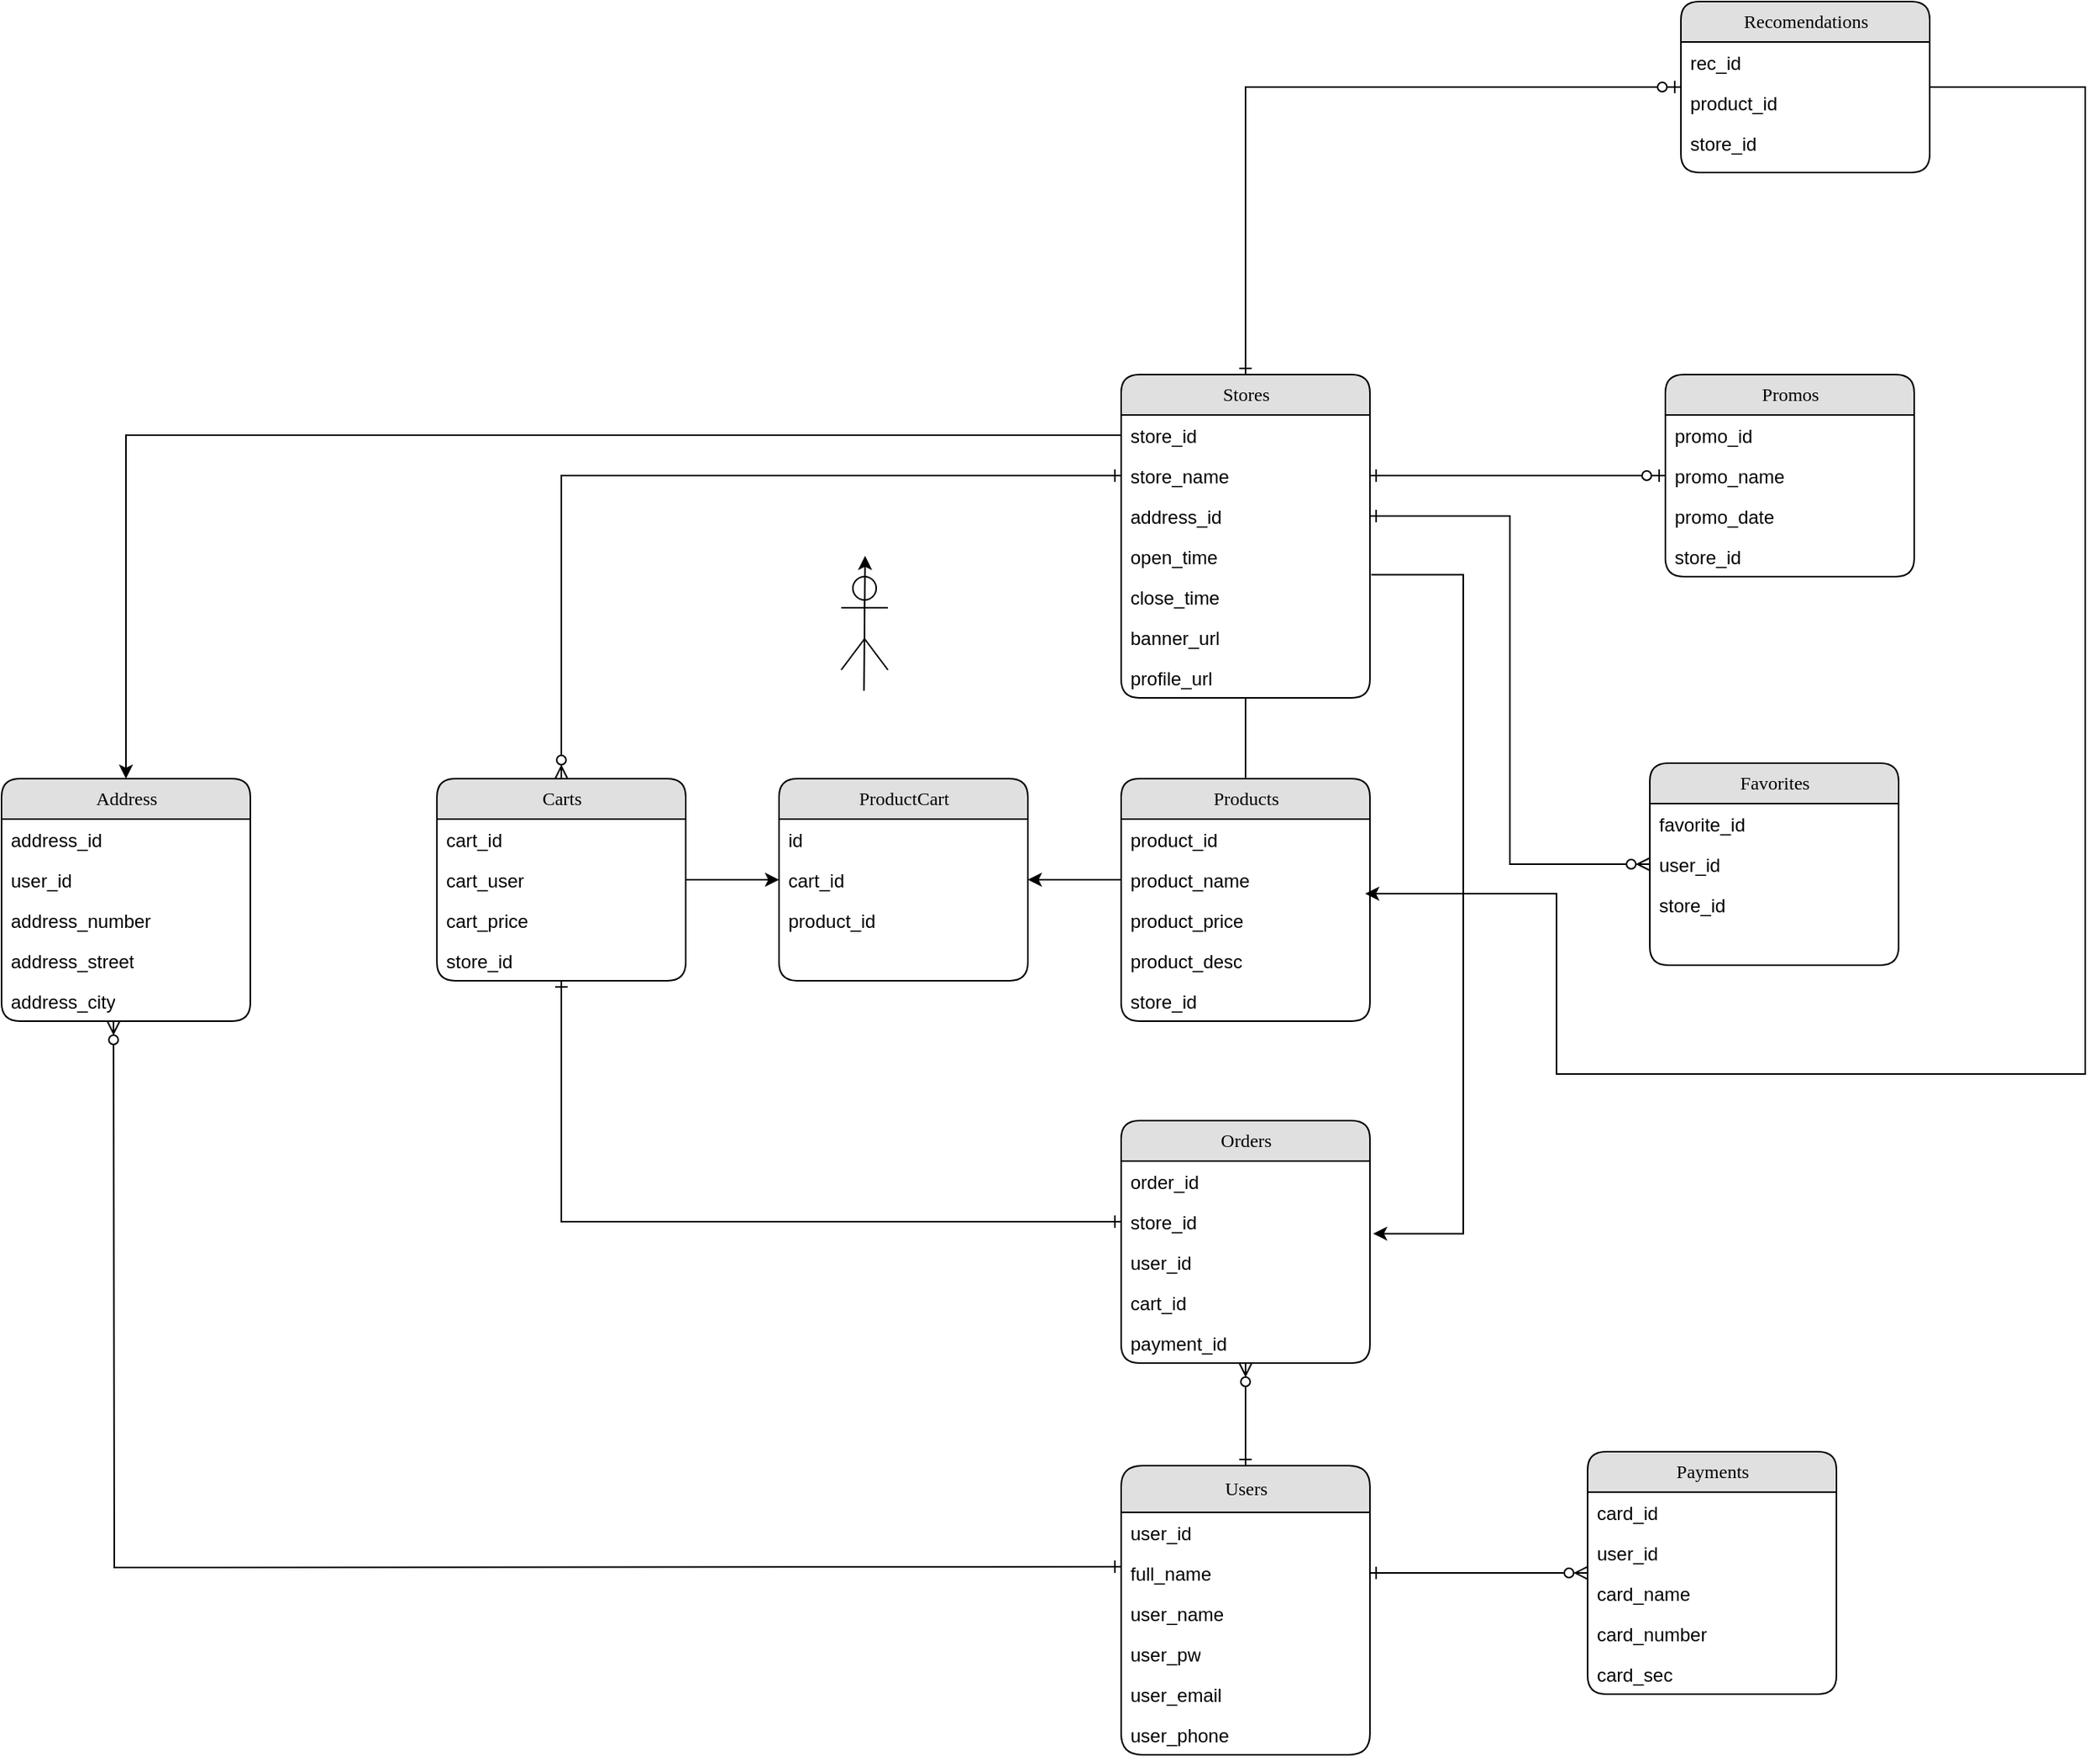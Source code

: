 <mxfile version="24.2.2" type="device">
  <diagram name="Page-1" id="b520641d-4fe3-3701-9064-5fc419738815">
    <mxGraphModel dx="1195" dy="1472" grid="1" gridSize="10" guides="1" tooltips="1" connect="1" arrows="1" fold="1" page="1" pageScale="1" pageWidth="1100" pageHeight="850" background="none" math="0" shadow="0">
      <root>
        <mxCell id="0" />
        <mxCell id="1" parent="0" />
        <mxCell id="NG-elbxsa3YwcpN-TTmp-94" style="edgeStyle=orthogonalEdgeStyle;rounded=0;orthogonalLoop=1;jettySize=auto;html=1;endArrow=ERzeroToMany;endFill=0;startArrow=ERone;startFill=0;" parent="1" source="NG-elbxsa3YwcpN-TTmp-6" target="NG-elbxsa3YwcpN-TTmp-36" edge="1">
          <mxGeometry relative="1" as="geometry" />
        </mxCell>
        <mxCell id="NG-elbxsa3YwcpN-TTmp-6" value="Users" style="swimlane;html=1;fontStyle=0;childLayout=stackLayout;horizontal=1;startSize=30;fillColor=#e0e0e0;horizontalStack=0;resizeParent=1;resizeLast=0;collapsible=1;marginBottom=0;swimlaneFillColor=#ffffff;align=center;rounded=1;shadow=0;comic=0;labelBackgroundColor=none;strokeWidth=1;fontFamily=Verdana;fontSize=12" parent="1" vertex="1">
          <mxGeometry x="830" y="792" width="160" height="186" as="geometry" />
        </mxCell>
        <mxCell id="NG-elbxsa3YwcpN-TTmp-7" value="user_id" style="text;html=1;strokeColor=none;fillColor=none;spacingLeft=4;spacingRight=4;whiteSpace=wrap;overflow=hidden;rotatable=0;points=[[0,0.5],[1,0.5]];portConstraint=eastwest;" parent="NG-elbxsa3YwcpN-TTmp-6" vertex="1">
          <mxGeometry y="30" width="160" height="26" as="geometry" />
        </mxCell>
        <mxCell id="NG-elbxsa3YwcpN-TTmp-8" value="full_name" style="text;html=1;strokeColor=none;fillColor=none;spacingLeft=4;spacingRight=4;whiteSpace=wrap;overflow=hidden;rotatable=0;points=[[0,0.5],[1,0.5]];portConstraint=eastwest;" parent="NG-elbxsa3YwcpN-TTmp-6" vertex="1">
          <mxGeometry y="56" width="160" height="26" as="geometry" />
        </mxCell>
        <mxCell id="QTdUDYWzJ6T_EHZHBYRw-10" value="user_name" style="text;html=1;strokeColor=none;fillColor=none;spacingLeft=4;spacingRight=4;whiteSpace=wrap;overflow=hidden;rotatable=0;points=[[0,0.5],[1,0.5]];portConstraint=eastwest;" parent="NG-elbxsa3YwcpN-TTmp-6" vertex="1">
          <mxGeometry y="82" width="160" height="26" as="geometry" />
        </mxCell>
        <mxCell id="NG-elbxsa3YwcpN-TTmp-64" value="user_pw" style="text;html=1;strokeColor=none;fillColor=none;spacingLeft=4;spacingRight=4;whiteSpace=wrap;overflow=hidden;rotatable=0;points=[[0,0.5],[1,0.5]];portConstraint=eastwest;" parent="NG-elbxsa3YwcpN-TTmp-6" vertex="1">
          <mxGeometry y="108" width="160" height="26" as="geometry" />
        </mxCell>
        <mxCell id="QTdUDYWzJ6T_EHZHBYRw-11" value="user_email" style="text;html=1;strokeColor=none;fillColor=none;spacingLeft=4;spacingRight=4;whiteSpace=wrap;overflow=hidden;rotatable=0;points=[[0,0.5],[1,0.5]];portConstraint=eastwest;" parent="NG-elbxsa3YwcpN-TTmp-6" vertex="1">
          <mxGeometry y="134" width="160" height="26" as="geometry" />
        </mxCell>
        <mxCell id="QTdUDYWzJ6T_EHZHBYRw-18" value="user_phone" style="text;html=1;strokeColor=none;fillColor=none;spacingLeft=4;spacingRight=4;whiteSpace=wrap;overflow=hidden;rotatable=0;points=[[0,0.5],[1,0.5]];portConstraint=eastwest;" parent="NG-elbxsa3YwcpN-TTmp-6" vertex="1">
          <mxGeometry y="160" width="160" height="26" as="geometry" />
        </mxCell>
        <mxCell id="NG-elbxsa3YwcpN-TTmp-76" style="edgeStyle=orthogonalEdgeStyle;rounded=0;orthogonalLoop=1;jettySize=auto;html=1;exitX=0.5;exitY=1;exitDx=0;exitDy=0;strokeColor=default;curved=1;endArrow=none;endFill=0;" parent="1" source="NG-elbxsa3YwcpN-TTmp-11" target="NG-elbxsa3YwcpN-TTmp-26" edge="1">
          <mxGeometry relative="1" as="geometry" />
        </mxCell>
        <mxCell id="NG-elbxsa3YwcpN-TTmp-93" style="edgeStyle=orthogonalEdgeStyle;rounded=0;orthogonalLoop=1;jettySize=auto;html=1;entryX=1.013;entryY=-0.204;entryDx=0;entryDy=0;entryPerimeter=0;exitX=1.005;exitY=-0.046;exitDx=0;exitDy=0;exitPerimeter=0;" parent="1" target="NG-elbxsa3YwcpN-TTmp-39" edge="1" source="Ny9FYEP6CGTestRDz66h-13">
          <mxGeometry relative="1" as="geometry">
            <Array as="points">
              <mxPoint x="1050" y="219" />
              <mxPoint x="1050" y="643" />
            </Array>
            <mxPoint x="970" y="200" as="sourcePoint" />
          </mxGeometry>
        </mxCell>
        <mxCell id="NG-elbxsa3YwcpN-TTmp-11" value="Stores" style="swimlane;html=1;fontStyle=0;childLayout=stackLayout;horizontal=1;startSize=26;fillColor=#e0e0e0;horizontalStack=0;resizeParent=1;resizeLast=0;collapsible=1;marginBottom=0;swimlaneFillColor=#ffffff;align=center;rounded=1;shadow=0;comic=0;labelBackgroundColor=none;strokeWidth=1;fontFamily=Verdana;fontSize=12" parent="1" vertex="1">
          <mxGeometry x="830" y="90" width="160" height="208" as="geometry" />
        </mxCell>
        <mxCell id="NG-elbxsa3YwcpN-TTmp-13" value="store_id" style="text;html=1;strokeColor=none;fillColor=none;spacingLeft=4;spacingRight=4;whiteSpace=wrap;overflow=hidden;rotatable=0;points=[[0,0.5],[1,0.5]];portConstraint=eastwest;" parent="NG-elbxsa3YwcpN-TTmp-11" vertex="1">
          <mxGeometry y="26" width="160" height="26" as="geometry" />
        </mxCell>
        <mxCell id="NG-elbxsa3YwcpN-TTmp-14" value="store_name" style="text;html=1;strokeColor=none;fillColor=none;spacingLeft=4;spacingRight=4;whiteSpace=wrap;overflow=hidden;rotatable=0;points=[[0,0.5],[1,0.5]];portConstraint=eastwest;" parent="NG-elbxsa3YwcpN-TTmp-11" vertex="1">
          <mxGeometry y="52" width="160" height="26" as="geometry" />
        </mxCell>
        <mxCell id="NG-elbxsa3YwcpN-TTmp-15" value="address_id" style="text;html=1;strokeColor=none;fillColor=none;spacingLeft=4;spacingRight=4;whiteSpace=wrap;overflow=hidden;rotatable=0;points=[[0,0.5],[1,0.5]];portConstraint=eastwest;" parent="NG-elbxsa3YwcpN-TTmp-11" vertex="1">
          <mxGeometry y="78" width="160" height="26" as="geometry" />
        </mxCell>
        <mxCell id="Ny9FYEP6CGTestRDz66h-11" value="open_time" style="text;html=1;strokeColor=none;fillColor=none;spacingLeft=4;spacingRight=4;whiteSpace=wrap;overflow=hidden;rotatable=0;points=[[0,0.5],[1,0.5]];portConstraint=eastwest;" vertex="1" parent="NG-elbxsa3YwcpN-TTmp-11">
          <mxGeometry y="104" width="160" height="26" as="geometry" />
        </mxCell>
        <mxCell id="Ny9FYEP6CGTestRDz66h-13" value="close_time" style="text;html=1;strokeColor=none;fillColor=none;spacingLeft=4;spacingRight=4;whiteSpace=wrap;overflow=hidden;rotatable=0;points=[[0,0.5],[1,0.5]];portConstraint=eastwest;" vertex="1" parent="NG-elbxsa3YwcpN-TTmp-11">
          <mxGeometry y="130" width="160" height="26" as="geometry" />
        </mxCell>
        <mxCell id="Ny9FYEP6CGTestRDz66h-14" value="banner_url" style="text;html=1;strokeColor=none;fillColor=none;spacingLeft=4;spacingRight=4;whiteSpace=wrap;overflow=hidden;rotatable=0;points=[[0,0.5],[1,0.5]];portConstraint=eastwest;" vertex="1" parent="NG-elbxsa3YwcpN-TTmp-11">
          <mxGeometry y="156" width="160" height="26" as="geometry" />
        </mxCell>
        <mxCell id="Ny9FYEP6CGTestRDz66h-12" value="profile_url" style="text;html=1;strokeColor=none;fillColor=none;spacingLeft=4;spacingRight=4;whiteSpace=wrap;overflow=hidden;rotatable=0;points=[[0,0.5],[1,0.5]];portConstraint=eastwest;" vertex="1" parent="NG-elbxsa3YwcpN-TTmp-11">
          <mxGeometry y="182" width="160" height="26" as="geometry" />
        </mxCell>
        <mxCell id="NG-elbxsa3YwcpN-TTmp-16" value="&lt;div&gt;Address&lt;/div&gt;" style="swimlane;html=1;fontStyle=0;childLayout=stackLayout;horizontal=1;startSize=26;fillColor=#e0e0e0;horizontalStack=0;resizeParent=1;resizeLast=0;collapsible=1;marginBottom=0;swimlaneFillColor=#ffffff;align=center;rounded=1;shadow=0;comic=0;labelBackgroundColor=none;strokeWidth=1;fontFamily=Verdana;fontSize=12" parent="1" vertex="1">
          <mxGeometry x="110" y="350" width="160" height="156" as="geometry" />
        </mxCell>
        <mxCell id="NG-elbxsa3YwcpN-TTmp-62" value="address_id" style="text;html=1;strokeColor=none;fillColor=none;spacingLeft=4;spacingRight=4;whiteSpace=wrap;overflow=hidden;rotatable=0;points=[[0,0.5],[1,0.5]];portConstraint=eastwest;" parent="NG-elbxsa3YwcpN-TTmp-16" vertex="1">
          <mxGeometry y="26" width="160" height="26" as="geometry" />
        </mxCell>
        <mxCell id="NG-elbxsa3YwcpN-TTmp-19" value="user_id" style="text;html=1;strokeColor=none;fillColor=none;spacingLeft=4;spacingRight=4;whiteSpace=wrap;overflow=hidden;rotatable=0;points=[[0,0.5],[1,0.5]];portConstraint=eastwest;" parent="NG-elbxsa3YwcpN-TTmp-16" vertex="1">
          <mxGeometry y="52" width="160" height="26" as="geometry" />
        </mxCell>
        <mxCell id="NG-elbxsa3YwcpN-TTmp-20" value="address_number" style="text;html=1;strokeColor=none;fillColor=none;spacingLeft=4;spacingRight=4;whiteSpace=wrap;overflow=hidden;rotatable=0;points=[[0,0.5],[1,0.5]];portConstraint=eastwest;" parent="NG-elbxsa3YwcpN-TTmp-16" vertex="1">
          <mxGeometry y="78" width="160" height="26" as="geometry" />
        </mxCell>
        <mxCell id="NG-elbxsa3YwcpN-TTmp-17" value="address_street" style="text;html=1;strokeColor=none;fillColor=none;spacingLeft=4;spacingRight=4;whiteSpace=wrap;overflow=hidden;rotatable=0;points=[[0,0.5],[1,0.5]];portConstraint=eastwest;" parent="NG-elbxsa3YwcpN-TTmp-16" vertex="1">
          <mxGeometry y="104" width="160" height="26" as="geometry" />
        </mxCell>
        <mxCell id="QTdUDYWzJ6T_EHZHBYRw-2" value="address_city" style="text;html=1;strokeColor=none;fillColor=none;spacingLeft=4;spacingRight=4;whiteSpace=wrap;overflow=hidden;rotatable=0;points=[[0,0.5],[1,0.5]];portConstraint=eastwest;" parent="NG-elbxsa3YwcpN-TTmp-16" vertex="1">
          <mxGeometry y="130" width="160" height="26" as="geometry" />
        </mxCell>
        <mxCell id="NG-elbxsa3YwcpN-TTmp-21" value="&lt;div&gt;Payments&lt;/div&gt;" style="swimlane;html=1;fontStyle=0;childLayout=stackLayout;horizontal=1;startSize=26;fillColor=#e0e0e0;horizontalStack=0;resizeParent=1;resizeLast=0;collapsible=1;marginBottom=0;swimlaneFillColor=#ffffff;align=center;rounded=1;shadow=0;comic=0;labelBackgroundColor=none;strokeWidth=1;fontFamily=Verdana;fontSize=12" parent="1" vertex="1">
          <mxGeometry x="1130" y="783" width="160" height="156" as="geometry" />
        </mxCell>
        <mxCell id="NG-elbxsa3YwcpN-TTmp-22" value="card_id" style="text;html=1;strokeColor=none;fillColor=none;spacingLeft=4;spacingRight=4;whiteSpace=wrap;overflow=hidden;rotatable=0;points=[[0,0.5],[1,0.5]];portConstraint=eastwest;" parent="NG-elbxsa3YwcpN-TTmp-21" vertex="1">
          <mxGeometry y="26" width="160" height="26" as="geometry" />
        </mxCell>
        <mxCell id="QTdUDYWzJ6T_EHZHBYRw-3" value="user_id" style="text;html=1;strokeColor=none;fillColor=none;spacingLeft=4;spacingRight=4;whiteSpace=wrap;overflow=hidden;rotatable=0;points=[[0,0.5],[1,0.5]];portConstraint=eastwest;" parent="NG-elbxsa3YwcpN-TTmp-21" vertex="1">
          <mxGeometry y="52" width="160" height="26" as="geometry" />
        </mxCell>
        <mxCell id="NG-elbxsa3YwcpN-TTmp-23" value="card_name" style="text;html=1;strokeColor=none;fillColor=none;spacingLeft=4;spacingRight=4;whiteSpace=wrap;overflow=hidden;rotatable=0;points=[[0,0.5],[1,0.5]];portConstraint=eastwest;" parent="NG-elbxsa3YwcpN-TTmp-21" vertex="1">
          <mxGeometry y="78" width="160" height="26" as="geometry" />
        </mxCell>
        <mxCell id="NG-elbxsa3YwcpN-TTmp-24" value="card_number" style="text;html=1;strokeColor=none;fillColor=none;spacingLeft=4;spacingRight=4;whiteSpace=wrap;overflow=hidden;rotatable=0;points=[[0,0.5],[1,0.5]];portConstraint=eastwest;" parent="NG-elbxsa3YwcpN-TTmp-21" vertex="1">
          <mxGeometry y="104" width="160" height="26" as="geometry" />
        </mxCell>
        <mxCell id="NG-elbxsa3YwcpN-TTmp-25" value="card_sec" style="text;html=1;strokeColor=none;fillColor=none;spacingLeft=4;spacingRight=4;whiteSpace=wrap;overflow=hidden;rotatable=0;points=[[0,0.5],[1,0.5]];portConstraint=eastwest;" parent="NG-elbxsa3YwcpN-TTmp-21" vertex="1">
          <mxGeometry y="130" width="160" height="26" as="geometry" />
        </mxCell>
        <mxCell id="NG-elbxsa3YwcpN-TTmp-26" value="Products" style="swimlane;html=1;fontStyle=0;childLayout=stackLayout;horizontal=1;startSize=26;fillColor=#e0e0e0;horizontalStack=0;resizeParent=1;resizeLast=0;collapsible=1;marginBottom=0;swimlaneFillColor=#ffffff;align=center;rounded=1;shadow=0;comic=0;labelBackgroundColor=none;strokeWidth=1;fontFamily=Verdana;fontSize=12" parent="1" vertex="1">
          <mxGeometry x="830" y="350" width="160" height="156" as="geometry" />
        </mxCell>
        <mxCell id="NG-elbxsa3YwcpN-TTmp-27" value="product_id" style="text;html=1;strokeColor=none;fillColor=none;spacingLeft=4;spacingRight=4;whiteSpace=wrap;overflow=hidden;rotatable=0;points=[[0,0.5],[1,0.5]];portConstraint=eastwest;" parent="NG-elbxsa3YwcpN-TTmp-26" vertex="1">
          <mxGeometry y="26" width="160" height="26" as="geometry" />
        </mxCell>
        <mxCell id="NG-elbxsa3YwcpN-TTmp-28" value="product_name" style="text;html=1;strokeColor=none;fillColor=none;spacingLeft=4;spacingRight=4;whiteSpace=wrap;overflow=hidden;rotatable=0;points=[[0,0.5],[1,0.5]];portConstraint=eastwest;" parent="NG-elbxsa3YwcpN-TTmp-26" vertex="1">
          <mxGeometry y="52" width="160" height="26" as="geometry" />
        </mxCell>
        <mxCell id="NG-elbxsa3YwcpN-TTmp-29" value="product_price" style="text;html=1;strokeColor=none;fillColor=none;spacingLeft=4;spacingRight=4;whiteSpace=wrap;overflow=hidden;rotatable=0;points=[[0,0.5],[1,0.5]];portConstraint=eastwest;" parent="NG-elbxsa3YwcpN-TTmp-26" vertex="1">
          <mxGeometry y="78" width="160" height="26" as="geometry" />
        </mxCell>
        <mxCell id="Ny9FYEP6CGTestRDz66h-1" value="product_desc" style="text;html=1;strokeColor=none;fillColor=none;spacingLeft=4;spacingRight=4;whiteSpace=wrap;overflow=hidden;rotatable=0;points=[[0,0.5],[1,0.5]];portConstraint=eastwest;" vertex="1" parent="NG-elbxsa3YwcpN-TTmp-26">
          <mxGeometry y="104" width="160" height="26" as="geometry" />
        </mxCell>
        <mxCell id="NG-elbxsa3YwcpN-TTmp-71" value="store_id" style="text;html=1;strokeColor=none;fillColor=none;spacingLeft=4;spacingRight=4;whiteSpace=wrap;overflow=hidden;rotatable=0;points=[[0,0.5],[1,0.5]];portConstraint=eastwest;" parent="NG-elbxsa3YwcpN-TTmp-26" vertex="1">
          <mxGeometry y="130" width="160" height="26" as="geometry" />
        </mxCell>
        <mxCell id="NG-elbxsa3YwcpN-TTmp-31" value="Carts" style="swimlane;html=1;fontStyle=0;childLayout=stackLayout;horizontal=1;startSize=26;fillColor=#e0e0e0;horizontalStack=0;resizeParent=1;resizeLast=0;collapsible=1;marginBottom=0;swimlaneFillColor=#ffffff;align=center;rounded=1;shadow=0;comic=0;labelBackgroundColor=none;strokeWidth=1;fontFamily=Verdana;fontSize=12" parent="1" vertex="1">
          <mxGeometry x="390" y="350" width="160" height="130" as="geometry" />
        </mxCell>
        <mxCell id="NG-elbxsa3YwcpN-TTmp-32" value="cart_id" style="text;html=1;strokeColor=none;fillColor=none;spacingLeft=4;spacingRight=4;whiteSpace=wrap;overflow=hidden;rotatable=0;points=[[0,0.5],[1,0.5]];portConstraint=eastwest;" parent="NG-elbxsa3YwcpN-TTmp-31" vertex="1">
          <mxGeometry y="26" width="160" height="26" as="geometry" />
        </mxCell>
        <mxCell id="NG-elbxsa3YwcpN-TTmp-33" value="cart_user" style="text;html=1;strokeColor=none;fillColor=none;spacingLeft=4;spacingRight=4;whiteSpace=wrap;overflow=hidden;rotatable=0;points=[[0,0.5],[1,0.5]];portConstraint=eastwest;" parent="NG-elbxsa3YwcpN-TTmp-31" vertex="1">
          <mxGeometry y="52" width="160" height="26" as="geometry" />
        </mxCell>
        <mxCell id="NG-elbxsa3YwcpN-TTmp-34" value="cart_price" style="text;html=1;strokeColor=none;fillColor=none;spacingLeft=4;spacingRight=4;whiteSpace=wrap;overflow=hidden;rotatable=0;points=[[0,0.5],[1,0.5]];portConstraint=eastwest;" parent="NG-elbxsa3YwcpN-TTmp-31" vertex="1">
          <mxGeometry y="78" width="160" height="26" as="geometry" />
        </mxCell>
        <mxCell id="NG-elbxsa3YwcpN-TTmp-72" value="store_id" style="text;html=1;strokeColor=none;fillColor=none;spacingLeft=4;spacingRight=4;whiteSpace=wrap;overflow=hidden;rotatable=0;points=[[0,0.5],[1,0.5]];portConstraint=eastwest;" parent="NG-elbxsa3YwcpN-TTmp-31" vertex="1">
          <mxGeometry y="104" width="160" height="26" as="geometry" />
        </mxCell>
        <mxCell id="NG-elbxsa3YwcpN-TTmp-36" value="Orders" style="swimlane;html=1;fontStyle=0;childLayout=stackLayout;horizontal=1;startSize=26;fillColor=#e0e0e0;horizontalStack=0;resizeParent=1;resizeLast=0;collapsible=1;marginBottom=0;swimlaneFillColor=#ffffff;align=center;rounded=1;shadow=0;comic=0;labelBackgroundColor=none;strokeWidth=1;fontFamily=Verdana;fontSize=12" parent="1" vertex="1">
          <mxGeometry x="830" y="570" width="160" height="156" as="geometry" />
        </mxCell>
        <mxCell id="NG-elbxsa3YwcpN-TTmp-37" value="order_id" style="text;html=1;strokeColor=none;fillColor=none;spacingLeft=4;spacingRight=4;whiteSpace=wrap;overflow=hidden;rotatable=0;points=[[0,0.5],[1,0.5]];portConstraint=eastwest;" parent="NG-elbxsa3YwcpN-TTmp-36" vertex="1">
          <mxGeometry y="26" width="160" height="26" as="geometry" />
        </mxCell>
        <mxCell id="NG-elbxsa3YwcpN-TTmp-38" value="store_id" style="text;html=1;strokeColor=none;fillColor=none;spacingLeft=4;spacingRight=4;whiteSpace=wrap;overflow=hidden;rotatable=0;points=[[0,0.5],[1,0.5]];portConstraint=eastwest;" parent="NG-elbxsa3YwcpN-TTmp-36" vertex="1">
          <mxGeometry y="52" width="160" height="26" as="geometry" />
        </mxCell>
        <mxCell id="NG-elbxsa3YwcpN-TTmp-39" value="user_id" style="text;html=1;strokeColor=none;fillColor=none;spacingLeft=4;spacingRight=4;whiteSpace=wrap;overflow=hidden;rotatable=0;points=[[0,0.5],[1,0.5]];portConstraint=eastwest;" parent="NG-elbxsa3YwcpN-TTmp-36" vertex="1">
          <mxGeometry y="78" width="160" height="26" as="geometry" />
        </mxCell>
        <mxCell id="NG-elbxsa3YwcpN-TTmp-65" value="cart_id&lt;div&gt;&lt;br&gt;&lt;/div&gt;" style="text;html=1;strokeColor=none;fillColor=none;spacingLeft=4;spacingRight=4;whiteSpace=wrap;overflow=hidden;rotatable=0;points=[[0,0.5],[1,0.5]];portConstraint=eastwest;" parent="NG-elbxsa3YwcpN-TTmp-36" vertex="1">
          <mxGeometry y="104" width="160" height="26" as="geometry" />
        </mxCell>
        <mxCell id="NG-elbxsa3YwcpN-TTmp-95" value="payment_id" style="text;html=1;strokeColor=none;fillColor=none;spacingLeft=4;spacingRight=4;whiteSpace=wrap;overflow=hidden;rotatable=0;points=[[0,0.5],[1,0.5]];portConstraint=eastwest;" parent="NG-elbxsa3YwcpN-TTmp-36" vertex="1">
          <mxGeometry y="130" width="160" height="26" as="geometry" />
        </mxCell>
        <mxCell id="NG-elbxsa3YwcpN-TTmp-41" value="Favorites" style="swimlane;html=1;fontStyle=0;childLayout=stackLayout;horizontal=1;startSize=26;fillColor=#e0e0e0;horizontalStack=0;resizeParent=1;resizeLast=0;collapsible=1;marginBottom=0;swimlaneFillColor=#ffffff;align=center;rounded=1;shadow=0;comic=0;labelBackgroundColor=none;strokeWidth=1;fontFamily=Verdana;fontSize=12" parent="1" vertex="1">
          <mxGeometry x="1170" y="340" width="160" height="130" as="geometry" />
        </mxCell>
        <mxCell id="NG-elbxsa3YwcpN-TTmp-42" value="favorite_id" style="text;html=1;strokeColor=none;fillColor=none;spacingLeft=4;spacingRight=4;whiteSpace=wrap;overflow=hidden;rotatable=0;points=[[0,0.5],[1,0.5]];portConstraint=eastwest;" parent="NG-elbxsa3YwcpN-TTmp-41" vertex="1">
          <mxGeometry y="26" width="160" height="26" as="geometry" />
        </mxCell>
        <mxCell id="NG-elbxsa3YwcpN-TTmp-43" value="user_id" style="text;html=1;strokeColor=none;fillColor=none;spacingLeft=4;spacingRight=4;whiteSpace=wrap;overflow=hidden;rotatable=0;points=[[0,0.5],[1,0.5]];portConstraint=eastwest;" parent="NG-elbxsa3YwcpN-TTmp-41" vertex="1">
          <mxGeometry y="52" width="160" height="26" as="geometry" />
        </mxCell>
        <mxCell id="NG-elbxsa3YwcpN-TTmp-97" value="store_id" style="text;html=1;strokeColor=none;fillColor=none;spacingLeft=4;spacingRight=4;whiteSpace=wrap;overflow=hidden;rotatable=0;points=[[0,0.5],[1,0.5]];portConstraint=eastwest;" parent="NG-elbxsa3YwcpN-TTmp-41" vertex="1">
          <mxGeometry y="78" width="160" height="26" as="geometry" />
        </mxCell>
        <mxCell id="NG-elbxsa3YwcpN-TTmp-96" style="edgeStyle=orthogonalEdgeStyle;rounded=0;orthogonalLoop=1;jettySize=auto;html=1;endArrow=ERone;endFill=0;startArrow=ERzeroToOne;startFill=0;" parent="1" source="NG-elbxsa3YwcpN-TTmp-51" target="NG-elbxsa3YwcpN-TTmp-11" edge="1">
          <mxGeometry relative="1" as="geometry" />
        </mxCell>
        <mxCell id="NG-elbxsa3YwcpN-TTmp-51" value="Recomendations" style="swimlane;html=1;fontStyle=0;childLayout=stackLayout;horizontal=1;startSize=26;fillColor=#e0e0e0;horizontalStack=0;resizeParent=1;resizeLast=0;collapsible=1;marginBottom=0;swimlaneFillColor=#ffffff;align=center;rounded=1;shadow=0;comic=0;labelBackgroundColor=none;strokeWidth=1;fontFamily=Verdana;fontSize=12" parent="1" vertex="1">
          <mxGeometry x="1190" y="-150" width="160" height="110" as="geometry" />
        </mxCell>
        <mxCell id="NG-elbxsa3YwcpN-TTmp-52" value="rec_id" style="text;html=1;strokeColor=none;fillColor=none;spacingLeft=4;spacingRight=4;whiteSpace=wrap;overflow=hidden;rotatable=0;points=[[0,0.5],[1,0.5]];portConstraint=eastwest;" parent="NG-elbxsa3YwcpN-TTmp-51" vertex="1">
          <mxGeometry y="26" width="160" height="26" as="geometry" />
        </mxCell>
        <mxCell id="NG-elbxsa3YwcpN-TTmp-53" value="product_id" style="text;html=1;strokeColor=none;fillColor=none;spacingLeft=4;spacingRight=4;whiteSpace=wrap;overflow=hidden;rotatable=0;points=[[0,0.5],[1,0.5]];portConstraint=eastwest;" parent="NG-elbxsa3YwcpN-TTmp-51" vertex="1">
          <mxGeometry y="52" width="160" height="26" as="geometry" />
        </mxCell>
        <mxCell id="NG-elbxsa3YwcpN-TTmp-54" value="store_id" style="text;html=1;strokeColor=none;fillColor=none;spacingLeft=4;spacingRight=4;whiteSpace=wrap;overflow=hidden;rotatable=0;points=[[0,0.5],[1,0.5]];portConstraint=eastwest;" parent="NG-elbxsa3YwcpN-TTmp-51" vertex="1">
          <mxGeometry y="78" width="160" height="26" as="geometry" />
        </mxCell>
        <mxCell id="NG-elbxsa3YwcpN-TTmp-56" value="Promos" style="swimlane;html=1;fontStyle=0;childLayout=stackLayout;horizontal=1;startSize=26;fillColor=#e0e0e0;horizontalStack=0;resizeParent=1;resizeLast=0;collapsible=1;marginBottom=0;swimlaneFillColor=#ffffff;align=center;rounded=1;shadow=0;comic=0;labelBackgroundColor=none;strokeWidth=1;fontFamily=Verdana;fontSize=12" parent="1" vertex="1">
          <mxGeometry x="1180" y="90" width="160" height="130" as="geometry" />
        </mxCell>
        <mxCell id="NG-elbxsa3YwcpN-TTmp-57" value="promo_id" style="text;html=1;strokeColor=none;fillColor=none;spacingLeft=4;spacingRight=4;whiteSpace=wrap;overflow=hidden;rotatable=0;points=[[0,0.5],[1,0.5]];portConstraint=eastwest;" parent="NG-elbxsa3YwcpN-TTmp-56" vertex="1">
          <mxGeometry y="26" width="160" height="26" as="geometry" />
        </mxCell>
        <mxCell id="NG-elbxsa3YwcpN-TTmp-58" value="promo_name" style="text;html=1;strokeColor=none;fillColor=none;spacingLeft=4;spacingRight=4;whiteSpace=wrap;overflow=hidden;rotatable=0;points=[[0,0.5],[1,0.5]];portConstraint=eastwest;" parent="NG-elbxsa3YwcpN-TTmp-56" vertex="1">
          <mxGeometry y="52" width="160" height="26" as="geometry" />
        </mxCell>
        <mxCell id="NG-elbxsa3YwcpN-TTmp-59" value="promo_date" style="text;html=1;strokeColor=none;fillColor=none;spacingLeft=4;spacingRight=4;whiteSpace=wrap;overflow=hidden;rotatable=0;points=[[0,0.5],[1,0.5]];portConstraint=eastwest;" parent="NG-elbxsa3YwcpN-TTmp-56" vertex="1">
          <mxGeometry y="78" width="160" height="26" as="geometry" />
        </mxCell>
        <mxCell id="NG-elbxsa3YwcpN-TTmp-78" value="store_id" style="text;html=1;strokeColor=none;fillColor=none;spacingLeft=4;spacingRight=4;whiteSpace=wrap;overflow=hidden;rotatable=0;points=[[0,0.5],[1,0.5]];portConstraint=eastwest;" parent="NG-elbxsa3YwcpN-TTmp-56" vertex="1">
          <mxGeometry y="104" width="160" height="26" as="geometry" />
        </mxCell>
        <mxCell id="NG-elbxsa3YwcpN-TTmp-77" style="edgeStyle=orthogonalEdgeStyle;rounded=0;orthogonalLoop=1;jettySize=auto;html=1;exitX=0;exitY=0.5;exitDx=0;exitDy=0;endArrow=ERzeroToMany;endFill=0;startArrow=ERone;startFill=0;" parent="1" source="NG-elbxsa3YwcpN-TTmp-14" target="NG-elbxsa3YwcpN-TTmp-31" edge="1">
          <mxGeometry relative="1" as="geometry" />
        </mxCell>
        <mxCell id="NG-elbxsa3YwcpN-TTmp-79" value="ProductCart" style="swimlane;html=1;fontStyle=0;childLayout=stackLayout;horizontal=1;startSize=26;fillColor=#e0e0e0;horizontalStack=0;resizeParent=1;resizeLast=0;collapsible=1;marginBottom=0;swimlaneFillColor=#ffffff;align=center;rounded=1;shadow=0;comic=0;labelBackgroundColor=none;strokeWidth=1;fontFamily=Verdana;fontSize=12" parent="1" vertex="1">
          <mxGeometry x="610" y="350" width="160" height="130" as="geometry" />
        </mxCell>
        <mxCell id="QTdUDYWzJ6T_EHZHBYRw-4" value="id&lt;div&gt;&lt;br&gt;&lt;/div&gt;" style="text;html=1;strokeColor=none;fillColor=none;spacingLeft=4;spacingRight=4;whiteSpace=wrap;overflow=hidden;rotatable=0;points=[[0,0.5],[1,0.5]];portConstraint=eastwest;" parent="NG-elbxsa3YwcpN-TTmp-79" vertex="1">
          <mxGeometry y="26" width="160" height="26" as="geometry" />
        </mxCell>
        <mxCell id="NG-elbxsa3YwcpN-TTmp-80" value="cart_id" style="text;html=1;strokeColor=none;fillColor=none;spacingLeft=4;spacingRight=4;whiteSpace=wrap;overflow=hidden;rotatable=0;points=[[0,0.5],[1,0.5]];portConstraint=eastwest;" parent="NG-elbxsa3YwcpN-TTmp-79" vertex="1">
          <mxGeometry y="52" width="160" height="26" as="geometry" />
        </mxCell>
        <mxCell id="NG-elbxsa3YwcpN-TTmp-82" value="product_id" style="text;html=1;strokeColor=none;fillColor=none;spacingLeft=4;spacingRight=4;whiteSpace=wrap;overflow=hidden;rotatable=0;points=[[0,0.5],[1,0.5]];portConstraint=eastwest;" parent="NG-elbxsa3YwcpN-TTmp-79" vertex="1">
          <mxGeometry y="78" width="160" height="26" as="geometry" />
        </mxCell>
        <mxCell id="NG-elbxsa3YwcpN-TTmp-84" style="edgeStyle=orthogonalEdgeStyle;rounded=0;orthogonalLoop=1;jettySize=auto;html=1;exitX=0;exitY=0.5;exitDx=0;exitDy=0;entryX=1;entryY=0.5;entryDx=0;entryDy=0;" parent="1" source="NG-elbxsa3YwcpN-TTmp-28" edge="1">
          <mxGeometry relative="1" as="geometry">
            <mxPoint x="770" y="415" as="targetPoint" />
          </mxGeometry>
        </mxCell>
        <mxCell id="NG-elbxsa3YwcpN-TTmp-85" style="edgeStyle=orthogonalEdgeStyle;rounded=0;orthogonalLoop=1;jettySize=auto;html=1;exitX=1;exitY=0.5;exitDx=0;exitDy=0;entryX=0;entryY=0.5;entryDx=0;entryDy=0;" parent="1" source="NG-elbxsa3YwcpN-TTmp-33" edge="1">
          <mxGeometry relative="1" as="geometry">
            <mxPoint x="610" y="415" as="targetPoint" />
          </mxGeometry>
        </mxCell>
        <mxCell id="NG-elbxsa3YwcpN-TTmp-86" style="edgeStyle=orthogonalEdgeStyle;rounded=0;orthogonalLoop=1;jettySize=auto;html=1;exitX=0;exitY=0.5;exitDx=0;exitDy=0;" parent="1" source="NG-elbxsa3YwcpN-TTmp-13" target="NG-elbxsa3YwcpN-TTmp-16" edge="1">
          <mxGeometry relative="1" as="geometry" />
        </mxCell>
        <mxCell id="NG-elbxsa3YwcpN-TTmp-87" style="edgeStyle=orthogonalEdgeStyle;rounded=0;orthogonalLoop=1;jettySize=auto;html=1;endArrow=ERzeroToMany;endFill=0;startArrow=ERone;startFill=0;" parent="1" edge="1">
          <mxGeometry relative="1" as="geometry">
            <mxPoint x="830" y="857" as="sourcePoint" />
            <mxPoint x="182" y="506" as="targetPoint" />
          </mxGeometry>
        </mxCell>
        <mxCell id="NG-elbxsa3YwcpN-TTmp-88" style="edgeStyle=orthogonalEdgeStyle;rounded=0;orthogonalLoop=1;jettySize=auto;html=1;exitX=0;exitY=0.5;exitDx=0;exitDy=0;entryX=1;entryY=0.5;entryDx=0;entryDy=0;endArrow=ERone;endFill=0;startArrow=ERzeroToOne;startFill=0;" parent="1" source="NG-elbxsa3YwcpN-TTmp-58" target="NG-elbxsa3YwcpN-TTmp-14" edge="1">
          <mxGeometry relative="1" as="geometry" />
        </mxCell>
        <mxCell id="NG-elbxsa3YwcpN-TTmp-90" style="edgeStyle=orthogonalEdgeStyle;rounded=0;orthogonalLoop=1;jettySize=auto;html=1;exitX=1;exitY=0.5;exitDx=0;exitDy=0;entryX=0;entryY=0.5;entryDx=0;entryDy=0;endArrow=ERzeroToMany;endFill=0;startArrow=ERone;startFill=0;" parent="1" source="NG-elbxsa3YwcpN-TTmp-15" target="NG-elbxsa3YwcpN-TTmp-43" edge="1">
          <mxGeometry relative="1" as="geometry" />
        </mxCell>
        <mxCell id="NG-elbxsa3YwcpN-TTmp-91" style="edgeStyle=orthogonalEdgeStyle;rounded=0;orthogonalLoop=1;jettySize=auto;html=1;endArrow=ERzeroToMany;endFill=0;startArrow=ERone;startFill=0;" parent="1" source="NG-elbxsa3YwcpN-TTmp-8" target="NG-elbxsa3YwcpN-TTmp-21" edge="1">
          <mxGeometry relative="1" as="geometry" />
        </mxCell>
        <mxCell id="NG-elbxsa3YwcpN-TTmp-92" style="edgeStyle=orthogonalEdgeStyle;rounded=0;orthogonalLoop=1;jettySize=auto;html=1;endArrow=ERone;endFill=0;startArrow=ERone;startFill=0;" parent="1" source="NG-elbxsa3YwcpN-TTmp-38" target="NG-elbxsa3YwcpN-TTmp-31" edge="1">
          <mxGeometry relative="1" as="geometry" />
        </mxCell>
        <mxCell id="QTdUDYWzJ6T_EHZHBYRw-1" style="edgeStyle=orthogonalEdgeStyle;rounded=0;orthogonalLoop=1;jettySize=auto;html=1;entryX=0.981;entryY=-0.154;entryDx=0;entryDy=0;entryPerimeter=0;" parent="1" source="NG-elbxsa3YwcpN-TTmp-51" target="NG-elbxsa3YwcpN-TTmp-29" edge="1">
          <mxGeometry relative="1" as="geometry">
            <Array as="points">
              <mxPoint x="1450" y="-95" />
              <mxPoint x="1450" y="540" />
              <mxPoint x="1110" y="540" />
              <mxPoint x="1110" y="424" />
            </Array>
          </mxGeometry>
        </mxCell>
        <mxCell id="QTdUDYWzJ6T_EHZHBYRw-5" value="" style="shape=umlActor;verticalLabelPosition=bottom;verticalAlign=top;html=1;outlineConnect=0;" vertex="1" parent="1">
          <mxGeometry x="650" y="220" width="30" height="60" as="geometry" />
        </mxCell>
        <mxCell id="QTdUDYWzJ6T_EHZHBYRw-6" value="" style="endArrow=classic;html=1;rounded=0;exitX=0.183;exitY=-0.025;exitDx=0;exitDy=0;exitPerimeter=0;" edge="1" parent="1">
          <mxGeometry relative="1" as="geometry">
            <mxPoint x="664.64" y="293.38" as="sourcePoint" />
            <mxPoint x="665.36" y="206.63" as="targetPoint" />
          </mxGeometry>
        </mxCell>
      </root>
    </mxGraphModel>
  </diagram>
</mxfile>
